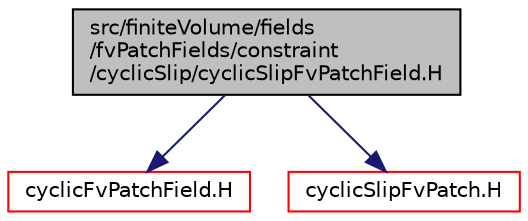 digraph "src/finiteVolume/fields/fvPatchFields/constraint/cyclicSlip/cyclicSlipFvPatchField.H"
{
  bgcolor="transparent";
  edge [fontname="Helvetica",fontsize="10",labelfontname="Helvetica",labelfontsize="10"];
  node [fontname="Helvetica",fontsize="10",shape=record];
  Node1 [label="src/finiteVolume/fields\l/fvPatchFields/constraint\l/cyclicSlip/cyclicSlipFvPatchField.H",height=0.2,width=0.4,color="black", fillcolor="grey75", style="filled", fontcolor="black"];
  Node1 -> Node2 [color="midnightblue",fontsize="10",style="solid",fontname="Helvetica"];
  Node2 [label="cyclicFvPatchField.H",height=0.2,width=0.4,color="red",URL="$a05370.html"];
  Node1 -> Node3 [color="midnightblue",fontsize="10",style="solid",fontname="Helvetica"];
  Node3 [label="cyclicSlipFvPatch.H",height=0.2,width=0.4,color="red",URL="$a06065.html"];
}
